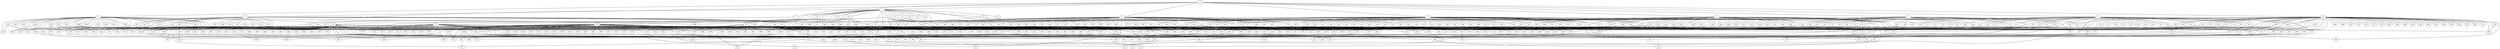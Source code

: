 
graph graphname {
    0 -- 1
0 -- 2
0 -- 3
0 -- 4
0 -- 5
0 -- 6
0 -- 7
0 -- 8
0 -- 9
0 -- 10
1 -- 11
1 -- 12
1 -- 13
1 -- 14
1 -- 15
1 -- 16
1 -- 17
1 -- 18
1 -- 19
1 -- 20
1 -- 21
1 -- 22
1 -- 23
1 -- 24
1 -- 25
1 -- 26
1 -- 27
1 -- 28
1 -- 29
1 -- 30
1 -- 31
1 -- 344
2 -- 32
2 -- 33
2 -- 34
2 -- 35
2 -- 36
2 -- 37
2 -- 38
2 -- 39
2 -- 40
2 -- 41
2 -- 42
2 -- 43
2 -- 44
2 -- 45
2 -- 46
2 -- 47
2 -- 48
2 -- 49
2 -- 50
2 -- 51
2 -- 52
2 -- 53
2 -- 54
2 -- 55
2 -- 56
2 -- 57
2 -- 58
2 -- 59
2 -- 60
2 -- 61
2 -- 62
2 -- 63
2 -- 130
2 -- 198
2 -- 280
3 -- 64
3 -- 65
3 -- 66
3 -- 67
3 -- 68
3 -- 69
3 -- 70
3 -- 71
3 -- 72
3 -- 73
3 -- 74
3 -- 75
3 -- 76
3 -- 77
3 -- 78
3 -- 79
3 -- 80
3 -- 81
3 -- 82
3 -- 83
3 -- 84
3 -- 85
3 -- 86
3 -- 202
3 -- 273
4 -- 87
4 -- 88
4 -- 89
4 -- 90
4 -- 91
4 -- 92
4 -- 93
4 -- 94
4 -- 95
4 -- 96
4 -- 97
4 -- 98
4 -- 99
4 -- 100
4 -- 101
4 -- 102
4 -- 103
4 -- 104
4 -- 105
4 -- 106
4 -- 107
4 -- 314
5 -- 128
5 -- 130
5 -- 131
5 -- 132
5 -- 133
5 -- 134
5 -- 129
5 -- 136
5 -- 137
5 -- 138
5 -- 139
5 -- 140
5 -- 141
5 -- 142
5 -- 143
5 -- 144
5 -- 145
5 -- 146
5 -- 147
5 -- 148
5 -- 149
5 -- 150
5 -- 151
5 -- 152
5 -- 153
5 -- 154
5 -- 155
5 -- 156
5 -- 135
5 -- 108
5 -- 109
5 -- 110
5 -- 111
5 -- 112
5 -- 113
5 -- 114
5 -- 115
5 -- 116
5 -- 117
5 -- 118
5 -- 119
5 -- 120
5 -- 121
5 -- 122
5 -- 123
5 -- 124
5 -- 125
5 -- 126
5 -- 127
5 -- 57
5 -- 312
6 -- 157
6 -- 158
6 -- 159
6 -- 160
6 -- 161
6 -- 162
6 -- 163
6 -- 164
6 -- 165
6 -- 166
6 -- 167
6 -- 168
6 -- 169
6 -- 170
6 -- 171
6 -- 172
6 -- 173
6 -- 174
6 -- 175
6 -- 176
6 -- 177
6 -- 178
6 -- 179
6 -- 180
6 -- 181
6 -- 182
6 -- 183
6 -- 184
6 -- 185
6 -- 186
6 -- 187
6 -- 188
6 -- 189
6 -- 190
6 -- 191
6 -- 192
6 -- 193
6 -- 194
6 -- 195
6 -- 385
7 -- 196
7 -- 264
8 -- 197
8 -- 198
8 -- 199
8 -- 200
8 -- 201
8 -- 202
8 -- 203
8 -- 204
8 -- 205
8 -- 206
8 -- 207
8 -- 208
8 -- 209
8 -- 210
8 -- 211
8 -- 212
8 -- 213
8 -- 214
8 -- 215
8 -- 216
8 -- 217
8 -- 218
8 -- 219
8 -- 220
8 -- 221
8 -- 222
8 -- 223
8 -- 224
8 -- 225
8 -- 226
8 -- 227
8 -- 228
8 -- 229
8 -- 230
8 -- 231
8 -- 232
8 -- 233
8 -- 234
8 -- 235
9 -- 256
9 -- 258
9 -- 259
9 -- 260
9 -- 261
9 -- 262
9 -- 257
9 -- 264
9 -- 265
9 -- 263
9 -- 236
9 -- 237
9 -- 238
9 -- 239
9 -- 240
9 -- 241
9 -- 242
9 -- 243
9 -- 244
9 -- 245
9 -- 246
9 -- 247
9 -- 248
9 -- 249
9 -- 250
9 -- 251
9 -- 252
9 -- 253
9 -- 254
9 -- 255
10 -- 266
10 -- 267
10 -- 268
10 -- 269
10 -- 270
10 -- 271
10 -- 272
10 -- 273
10 -- 274
10 -- 275
10 -- 276
10 -- 277
10 -- 278
10 -- 279
10 -- 280
10 -- 281
10 -- 282
10 -- 283
10 -- 284
10 -- 285
10 -- 286
10 -- 287
10 -- 288
10 -- 289
10 -- 290
10 -- 291
10 -- 292
10 -- 293
10 -- 294
10 -- 295
10 -- 296
10 -- 297
10 -- 298
10 -- 299
10 -- 300
10 -- 301
10 -- 302
10 -- 303
10 -- 304
10 -- 305
10 -- 306
10 -- 307
10 -- 308
10 -- 309
10 -- 310
10 -- 311
10 -- 312
10 -- 313
10 -- 100
11 -- 314
11 -- 315
11 -- 316
11 -- 317
11 -- 318
11 -- 319
11 -- 320
11 -- 321
11 -- 322
11 -- 323
11 -- 324
11 -- 325
11 -- 326
11 -- 327
11 -- 328
11 -- 329
11 -- 330
11 -- 331
11 -- 332
11 -- 333
11 -- 334
11 -- 335
11 -- 336
11 -- 337
11 -- 338
11 -- 478
12 -- 339
12 -- 340
12 -- 341
12 -- 342
12 -- 343
12 -- 344
12 -- 345
12 -- 346
12 -- 347
12 -- 348
12 -- 349
12 -- 350
12 -- 159
13 -- 352
13 -- 354
13 -- 355
13 -- 356
13 -- 357
13 -- 358
13 -- 353
13 -- 360
13 -- 361
13 -- 362
13 -- 359
13 -- 364
13 -- 365
13 -- 363
13 -- 351
14 -- 384
14 -- 386
14 -- 387
14 -- 388
14 -- 389
14 -- 390
14 -- 385
14 -- 392
14 -- 393
14 -- 394
14 -- 395
14 -- 396
14 -- 397
14 -- 398
14 -- 399
14 -- 400
14 -- 401
14 -- 402
14 -- 403
14 -- 404
14 -- 405
14 -- 406
14 -- 407
14 -- 408
14 -- 409
14 -- 391
14 -- 366
14 -- 367
14 -- 368
14 -- 369
14 -- 370
14 -- 371
14 -- 372
14 -- 373
14 -- 374
14 -- 375
14 -- 376
14 -- 377
14 -- 378
14 -- 379
14 -- 380
14 -- 381
14 -- 382
14 -- 383
14 -- 226
14 -- 148
15 -- 410
15 -- 411
15 -- 412
15 -- 413
15 -- 201
16 -- 416
16 -- 418
16 -- 419
16 -- 417
16 -- 414
16 -- 415
16 -- 66
16 -- 246
17 -- 420
17 -- 421
17 -- 422
17 -- 423
17 -- 424
17 -- 425
17 -- 426
17 -- 427
17 -- 428
17 -- 429
17 -- 430
17 -- 431
17 -- 432
17 -- 433
17 -- 434
17 -- 435
17 -- 436
17 -- 437
17 -- 54
18 -- 438
18 -- 439
18 -- 440
18 -- 441
18 -- 442
18 -- 443
18 -- 444
18 -- 445
18 -- 446
18 -- 447
18 -- 448
18 -- 449
18 -- 450
18 -- 451
18 -- 452
18 -- 453
18 -- 454
18 -- 455
18 -- 456
18 -- 457
18 -- 458
18 -- 459
18 -- 460
18 -- 461
18 -- 462
18 -- 463
18 -- 464
18 -- 465
18 -- 466
18 -- 467
18 -- 468
18 -- 469
18 -- 470
18 -- 471
18 -- 472
18 -- 473
18 -- 474
18 -- 475
18 -- 476
18 -- 477
18 -- 478
18 -- 479
18 -- 480
18 -- 481
18 -- 482
19 -- 483
19 -- 484
19 -- 485
19 -- 486
19 -- 487
19 -- 488
19 -- 489
20 -- 490
20 -- 491
20 -- 492
20 -- 493
20 -- 494
20 -- 495
20 -- 496
20 -- 497
20 -- 498
20 -- 499
20 -- 480
21 -- 173
21 -- 70
22 -- 173
22 -- 121
22 -- 36
23 -- 35
23 -- 367
24 -- 239
24 -- 349
26 -- 295
26 -- 434
28 -- 386
28 -- 225
28 -- 397
28 -- 351
30 -- 218
31 -- 312
31 -- 267
32 -- 232
34 -- 452
35 -- 400
36 -- 157
36 -- 179
38 -- 47
39 -- 83
41 -- 298
41 -- 157
42 -- 214
44 -- 225
47 -- 395
51 -- 171
51 -- 169
52 -- 59
53 -- 446
54 -- 214
55 -- 228
56 -- 496
57 -- 90
58 -- 475
59 -- 112
61 -- 122
61 -- 434
62 -- 481
63 -- 413
65 -- 326
66 -- 354
67 -- 207
70 -- 201
72 -- 402
74 -- 439
74 -- 237
75 -- 364
76 -- 150
76 -- 171
77 -- 392
80 -- 346
82 -- 98
83 -- 418
84 -- 363
85 -- 152
85 -- 197
85 -- 196
87 -- 218
88 -- 347
88 -- 103
88 -- 97
89 -- 217
89 -- 91
94 -- 262
95 -- 243
96 -- 260
96 -- 330
99 -- 326
99 -- 363
102 -- 225
104 -- 331
104 -- 245
106 -- 315
106 -- 239
108 -- 293
110 -- 191
113 -- 226
115 -- 363
115 -- 136
117 -- 129
120 -- 372
120 -- 268
120 -- 379
121 -- 326
122 -- 237
127 -- 398
127 -- 345
127 -- 257
128 -- 436
129 -- 184
130 -- 283
133 -- 336
134 -- 244
135 -- 353
135 -- 289
137 -- 383
137 -- 186
138 -- 325
141 -- 398
141 -- 262
141 -- 265
142 -- 231
142 -- 252
147 -- 218
148 -- 397
149 -- 190
149 -- 207
150 -- 423
152 -- 154
155 -- 351
155 -- 288
158 -- 448
160 -- 462
163 -- 171
164 -- 340
166 -- 242
167 -- 342
167 -- 281
172 -- 376
174 -- 286
177 -- 448
178 -- 320
179 -- 217
179 -- 375
182 -- 235
184 -- 223
187 -- 322
187 -- 371
189 -- 229
192 -- 403
192 -- 306
194 -- 446
195 -- 348
196 -- 408
202 -- 326
203 -- 412
204 -- 332
209 -- 337
212 -- 450
213 -- 382
218 -- 414
220 -- 288
226 -- 342
227 -- 239
227 -- 311
228 -- 339
228 -- 292
229 -- 237
229 -- 431
231 -- 445
232 -- 365
233 -- 357
236 -- 370
237 -- 323
238 -- 457
238 -- 241
239 -- 276
240 -- 421
242 -- 322
244 -- 384
244 -- 359
246 -- 491
247 -- 317
247 -- 426
248 -- 265
249 -- 315
249 -- 482
251 -- 457
251 -- 314
251 -- 353
258 -- 491
258 -- 452
260 -- 328
263 -- 465
264 -- 340
264 -- 314
267 -- 350
271 -- 453
275 -- 316
275 -- 436
279 -- 306
280 -- 350
287 -- 288
288 -- 344
291 -- 330
293 -- 435
293 -- 409
295 -- 338
297 -- 348
299 -- 474
299 -- 433
300 -- 472
300 -- 410
303 -- 492
308 -- 441
310 -- 393
314 -- 350
321 -- 485
322 -- 495
326 -- 485
329 -- 374
336 -- 411
337 -- 427
337 -- 374
338 -- 383
342 -- 464
345 -- 414
345 -- 413
351 -- 477
356 -- 440
372 -- 430
373 -- 454
374 -- 418
374 -- 391
375 -- 419
376 -- 470
392 -- 433
400 -- 459
405 -- 469
407 -- 421
411 -- 481
434 -- 441
449 -- 472
460 -- 474

}
